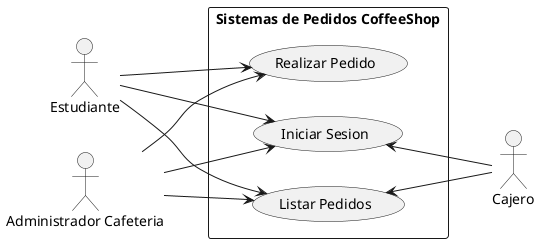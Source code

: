 @startuml casoscoffeshop
left to right direction
actor "Estudiante" as est
actor "Administrador Cafeteria" as admin
actor "Cajero" as cajero

rectangle "Sistemas de Pedidos CoffeeShop"{
    usecase "Iniciar Sesion" as UC1
    usecase "Realizar Pedido" as UC2
    usecase "Listar Pedidos" as UC3
}

est --> UC1 
est --> UC2
est --> UC3
admin --> UC1
admin --> UC2
admin --> UC3

UC1 <-- cajero
UC3 <-- cajero

@enduml